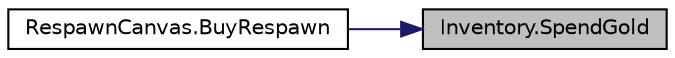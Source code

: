 digraph "Inventory.SpendGold"
{
 // INTERACTIVE_SVG=YES
 // LATEX_PDF_SIZE
  edge [fontname="Helvetica",fontsize="10",labelfontname="Helvetica",labelfontsize="10"];
  node [fontname="Helvetica",fontsize="10",shape=record];
  rankdir="RL";
  Node1 [label="Inventory.SpendGold",height=0.2,width=0.4,color="black", fillcolor="grey75", style="filled", fontcolor="black",tooltip=" "];
  Node1 -> Node2 [dir="back",color="midnightblue",fontsize="10",style="solid",fontname="Helvetica"];
  Node2 [label="RespawnCanvas.BuyRespawn",height=0.2,width=0.4,color="black", fillcolor="white", style="filled",URL="$class_respawn_canvas.html#aeb8465a7dc3b9f4fe6a36afc1c8bcf9a",tooltip=" "];
}
